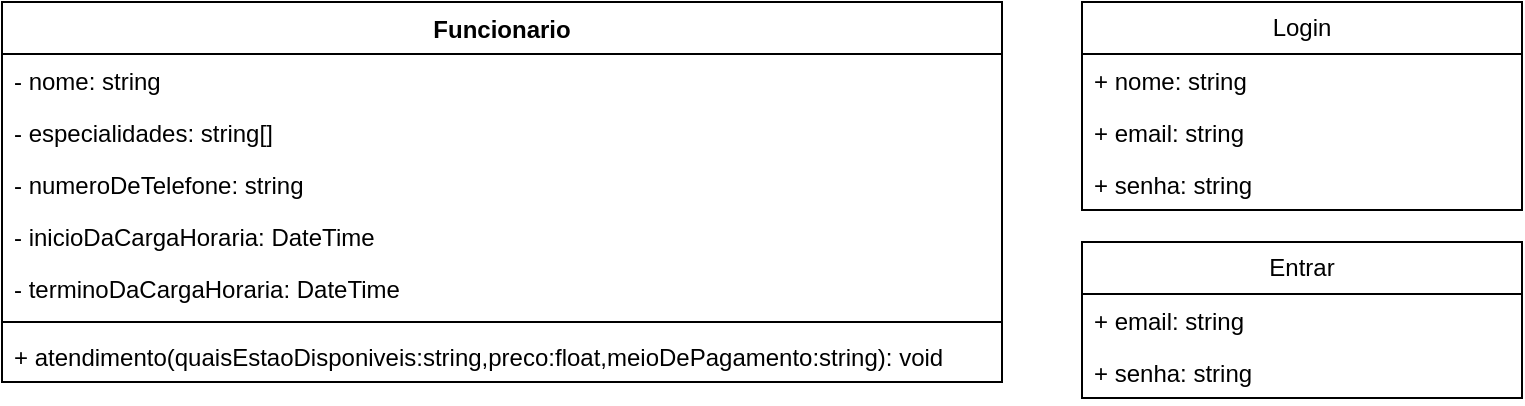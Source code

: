 <mxfile version="23.1.5" type="google">
  <diagram name="Página-1" id="P-DpqtlHIsxrOxuUjhm0">
    <mxGraphModel grid="1" page="1" gridSize="10" guides="1" tooltips="1" connect="1" arrows="1" fold="1" pageScale="1" pageWidth="1169" pageHeight="827" math="0" shadow="0">
      <root>
        <mxCell id="0" />
        <mxCell id="1" parent="0" />
        <mxCell id="Fthu2V9_0kOhuhDdG0FF-34" value="Login" style="swimlane;fontStyle=0;childLayout=stackLayout;horizontal=1;startSize=26;fillColor=none;horizontalStack=0;resizeParent=1;resizeParentMax=0;resizeLast=0;collapsible=1;marginBottom=0;whiteSpace=wrap;html=1;" vertex="1" parent="1">
          <mxGeometry x="560" y="50" width="220" height="104" as="geometry" />
        </mxCell>
        <mxCell id="Fthu2V9_0kOhuhDdG0FF-35" value="+ nome: string" style="text;strokeColor=none;fillColor=none;align=left;verticalAlign=top;spacingLeft=4;spacingRight=4;overflow=hidden;rotatable=0;points=[[0,0.5],[1,0.5]];portConstraint=eastwest;whiteSpace=wrap;html=1;" vertex="1" parent="Fthu2V9_0kOhuhDdG0FF-34">
          <mxGeometry y="26" width="220" height="26" as="geometry" />
        </mxCell>
        <mxCell id="Fthu2V9_0kOhuhDdG0FF-36" value="+ email: string" style="text;strokeColor=none;fillColor=none;align=left;verticalAlign=top;spacingLeft=4;spacingRight=4;overflow=hidden;rotatable=0;points=[[0,0.5],[1,0.5]];portConstraint=eastwest;whiteSpace=wrap;html=1;" vertex="1" parent="Fthu2V9_0kOhuhDdG0FF-34">
          <mxGeometry y="52" width="220" height="26" as="geometry" />
        </mxCell>
        <mxCell id="Fthu2V9_0kOhuhDdG0FF-37" value="+ senha: string" style="text;strokeColor=none;fillColor=none;align=left;verticalAlign=top;spacingLeft=4;spacingRight=4;overflow=hidden;rotatable=0;points=[[0,0.5],[1,0.5]];portConstraint=eastwest;whiteSpace=wrap;html=1;" vertex="1" parent="Fthu2V9_0kOhuhDdG0FF-34">
          <mxGeometry y="78" width="220" height="26" as="geometry" />
        </mxCell>
        <mxCell id="Fthu2V9_0kOhuhDdG0FF-87" value="" style="ellipse;whiteSpace=wrap;html=1;align=center;aspect=fixed;fillColor=none;strokeColor=none;resizable=0;perimeter=centerPerimeter;rotatable=0;allowArrows=0;points=[];outlineConnect=1;" vertex="1" parent="1">
          <mxGeometry x="405" y="160" width="10" height="10" as="geometry" />
        </mxCell>
        <mxCell id="Fthu2V9_0kOhuhDdG0FF-88" value="Funcionario" style="swimlane;fontStyle=1;align=center;verticalAlign=top;childLayout=stackLayout;horizontal=1;startSize=26;horizontalStack=0;resizeParent=1;resizeParentMax=0;resizeLast=0;collapsible=1;marginBottom=0;whiteSpace=wrap;html=1;" vertex="1" parent="1">
          <mxGeometry x="20" y="50" width="500" height="190" as="geometry" />
        </mxCell>
        <mxCell id="Fthu2V9_0kOhuhDdG0FF-89" value="- nome: string" style="text;strokeColor=none;fillColor=none;align=left;verticalAlign=top;spacingLeft=4;spacingRight=4;overflow=hidden;rotatable=0;points=[[0,0.5],[1,0.5]];portConstraint=eastwest;whiteSpace=wrap;html=1;" vertex="1" parent="Fthu2V9_0kOhuhDdG0FF-88">
          <mxGeometry y="26" width="500" height="26" as="geometry" />
        </mxCell>
        <mxCell id="Fthu2V9_0kOhuhDdG0FF-92" value="- especialidades: string[]" style="text;strokeColor=none;fillColor=none;align=left;verticalAlign=top;spacingLeft=4;spacingRight=4;overflow=hidden;rotatable=0;points=[[0,0.5],[1,0.5]];portConstraint=eastwest;whiteSpace=wrap;html=1;" vertex="1" parent="Fthu2V9_0kOhuhDdG0FF-88">
          <mxGeometry y="52" width="500" height="26" as="geometry" />
        </mxCell>
        <mxCell id="Fthu2V9_0kOhuhDdG0FF-100" value="- numeroDeTelefone: string" style="text;strokeColor=none;fillColor=none;align=left;verticalAlign=top;spacingLeft=4;spacingRight=4;overflow=hidden;rotatable=0;points=[[0,0.5],[1,0.5]];portConstraint=eastwest;whiteSpace=wrap;html=1;" vertex="1" parent="Fthu2V9_0kOhuhDdG0FF-88">
          <mxGeometry y="78" width="500" height="26" as="geometry" />
        </mxCell>
        <mxCell id="Fthu2V9_0kOhuhDdG0FF-94" value="- inicioDaCargaHoraria: DateTime" style="text;strokeColor=none;fillColor=none;align=left;verticalAlign=top;spacingLeft=4;spacingRight=4;overflow=hidden;rotatable=0;points=[[0,0.5],[1,0.5]];portConstraint=eastwest;whiteSpace=wrap;html=1;" vertex="1" parent="Fthu2V9_0kOhuhDdG0FF-88">
          <mxGeometry y="104" width="500" height="26" as="geometry" />
        </mxCell>
        <mxCell id="Fthu2V9_0kOhuhDdG0FF-95" value="- terminoDaCargaHoraria: DateTime" style="text;strokeColor=none;fillColor=none;align=left;verticalAlign=top;spacingLeft=4;spacingRight=4;overflow=hidden;rotatable=0;points=[[0,0.5],[1,0.5]];portConstraint=eastwest;whiteSpace=wrap;html=1;" vertex="1" parent="Fthu2V9_0kOhuhDdG0FF-88">
          <mxGeometry y="130" width="500" height="26" as="geometry" />
        </mxCell>
        <mxCell id="Fthu2V9_0kOhuhDdG0FF-90" value="" style="line;strokeWidth=1;fillColor=none;align=left;verticalAlign=middle;spacingTop=-1;spacingLeft=3;spacingRight=3;rotatable=0;labelPosition=right;points=[];portConstraint=eastwest;strokeColor=inherit;" vertex="1" parent="Fthu2V9_0kOhuhDdG0FF-88">
          <mxGeometry y="156" width="500" height="8" as="geometry" />
        </mxCell>
        <mxCell id="Fthu2V9_0kOhuhDdG0FF-91" value="+ atendimento(quaisEstaoDisponiveis:string,preco:float,meioDePagamento:string): void" style="text;strokeColor=none;fillColor=none;align=left;verticalAlign=top;spacingLeft=4;spacingRight=4;overflow=hidden;rotatable=0;points=[[0,0.5],[1,0.5]];portConstraint=eastwest;whiteSpace=wrap;html=1;" vertex="1" parent="Fthu2V9_0kOhuhDdG0FF-88">
          <mxGeometry y="164" width="500" height="26" as="geometry" />
        </mxCell>
        <mxCell id="Fthu2V9_0kOhuhDdG0FF-101" value="Entrar" style="swimlane;fontStyle=0;childLayout=stackLayout;horizontal=1;startSize=26;fillColor=none;horizontalStack=0;resizeParent=1;resizeParentMax=0;resizeLast=0;collapsible=1;marginBottom=0;whiteSpace=wrap;html=1;" vertex="1" parent="1">
          <mxGeometry x="560" y="170" width="220" height="78" as="geometry" />
        </mxCell>
        <mxCell id="Fthu2V9_0kOhuhDdG0FF-103" value="+ email: string" style="text;strokeColor=none;fillColor=none;align=left;verticalAlign=top;spacingLeft=4;spacingRight=4;overflow=hidden;rotatable=0;points=[[0,0.5],[1,0.5]];portConstraint=eastwest;whiteSpace=wrap;html=1;" vertex="1" parent="Fthu2V9_0kOhuhDdG0FF-101">
          <mxGeometry y="26" width="220" height="26" as="geometry" />
        </mxCell>
        <mxCell id="Fthu2V9_0kOhuhDdG0FF-104" value="+ senha: string" style="text;strokeColor=none;fillColor=none;align=left;verticalAlign=top;spacingLeft=4;spacingRight=4;overflow=hidden;rotatable=0;points=[[0,0.5],[1,0.5]];portConstraint=eastwest;whiteSpace=wrap;html=1;" vertex="1" parent="Fthu2V9_0kOhuhDdG0FF-101">
          <mxGeometry y="52" width="220" height="26" as="geometry" />
        </mxCell>
      </root>
    </mxGraphModel>
  </diagram>
</mxfile>

